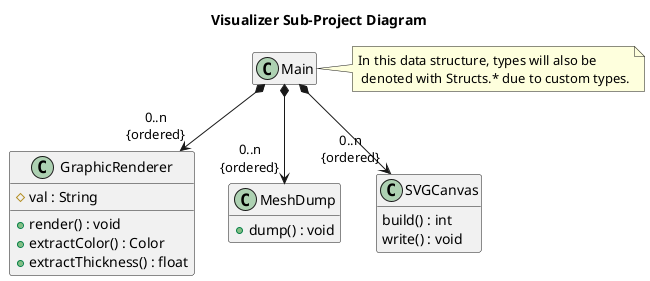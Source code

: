 @startuml

hide empty members
skinparam linetype polyline

title "Visualizer Sub-Project Diagram"

class Main {}
note right of Main: In this data structure, types will also be\n denoted with Structs.* due to custom types.

class GraphicRenderer{
# val : String
+ render() : void
+ extractColor() : Color
+ extractThickness() : float
}
class MeshDump {
+ dump() : void
}

class SVGCanvas {
    build() : int
    write() : void
}






Main *--> "0..n\n{ordered}" GraphicRenderer
Main *--> "0..n\n{ordered}" MeshDump
Main *--> "0..n\n{ordered}" SVGCanvas


@enduml
